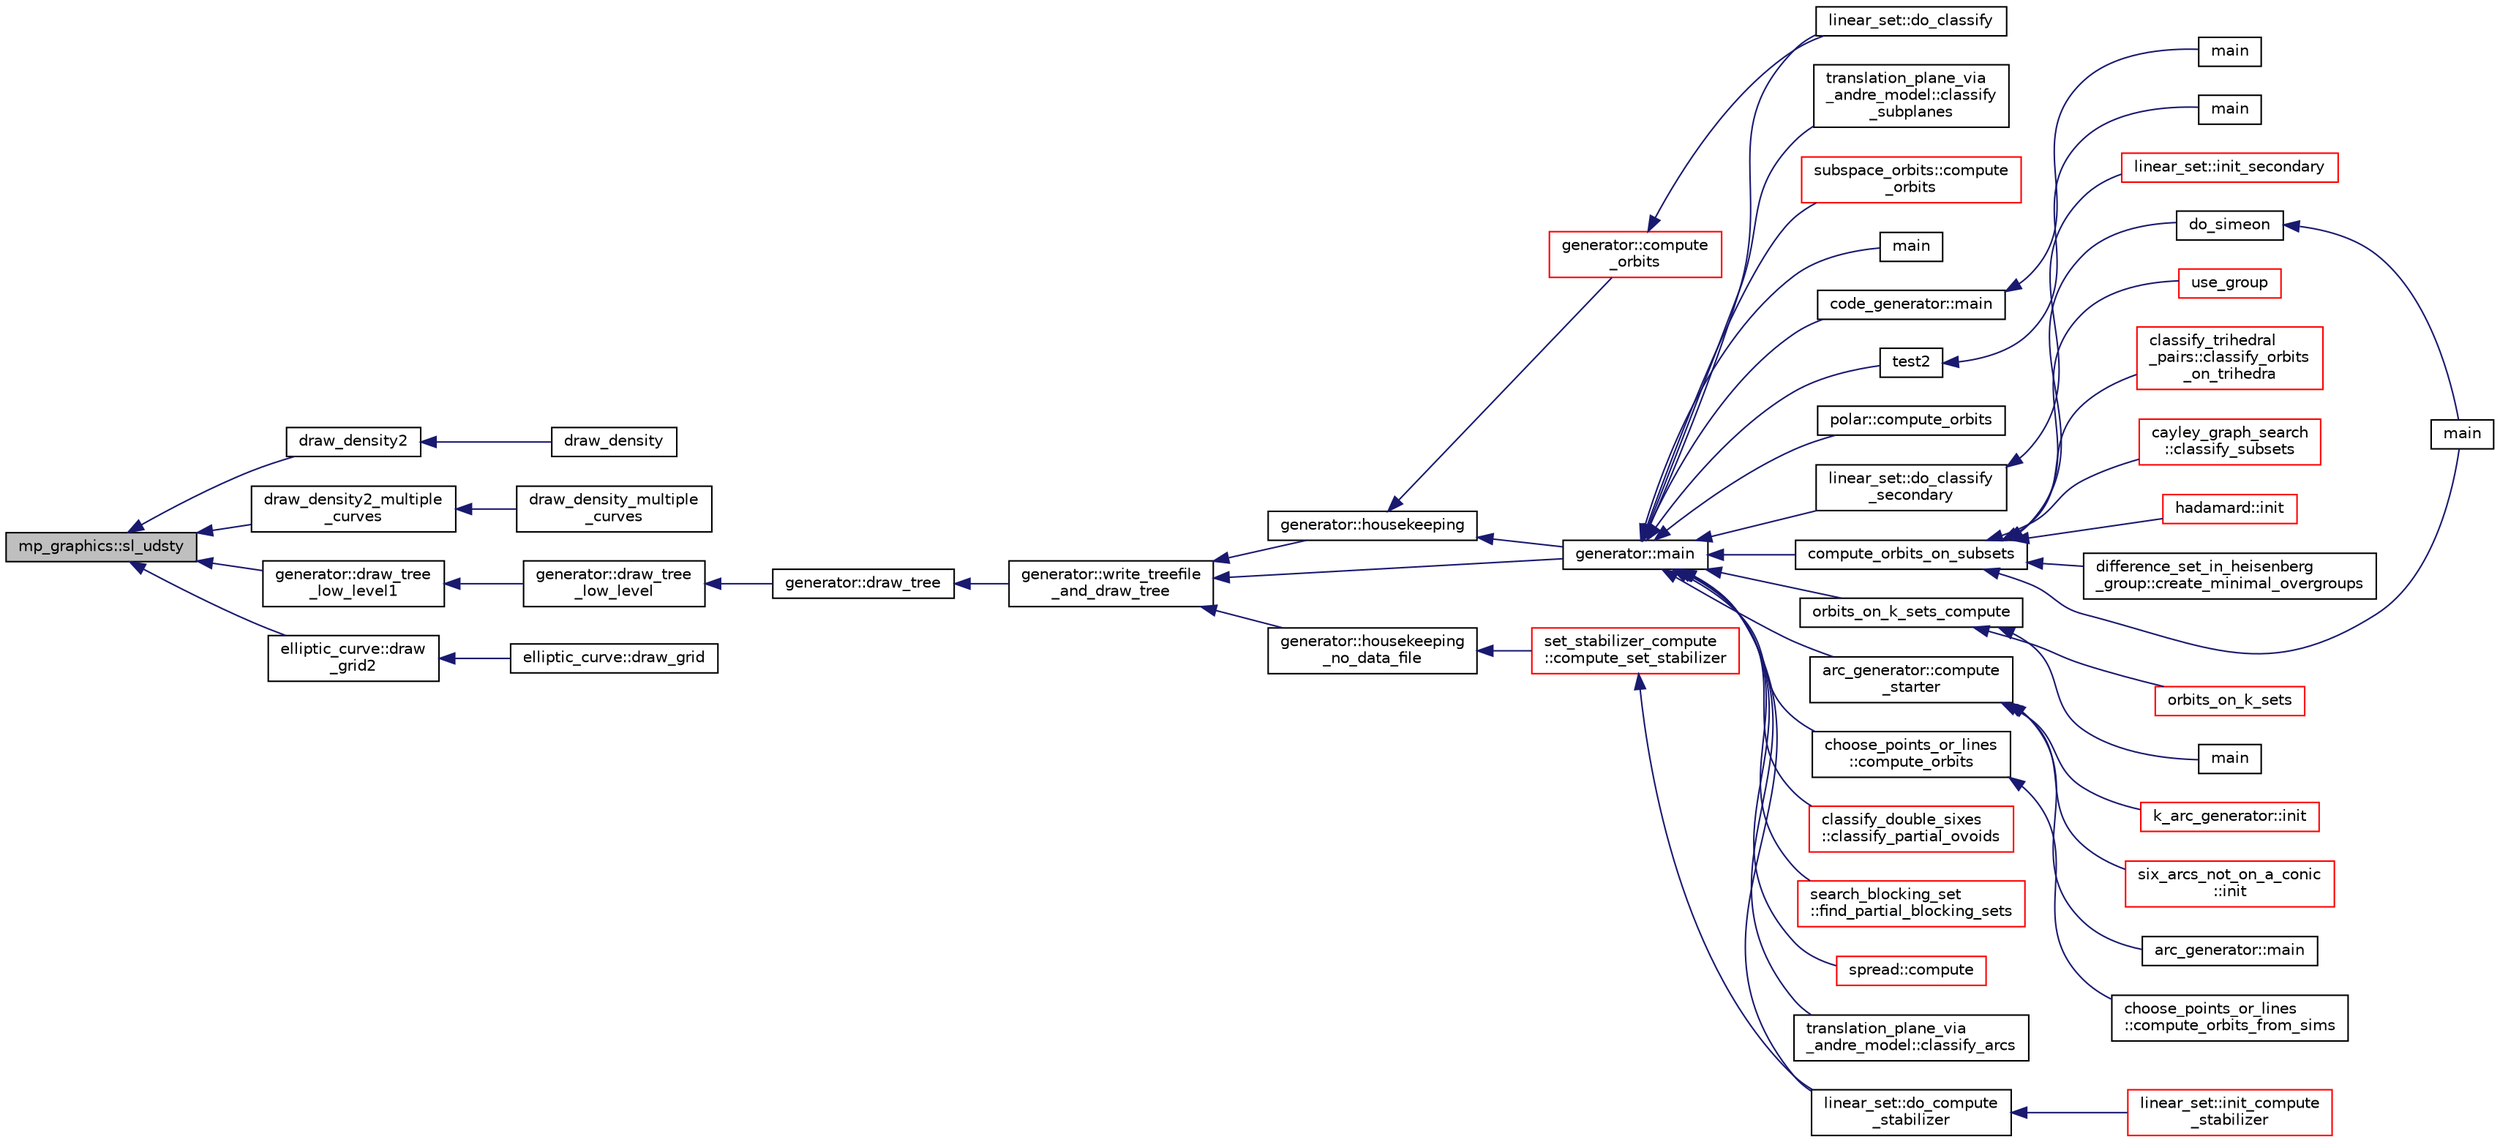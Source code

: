 digraph "mp_graphics::sl_udsty"
{
  edge [fontname="Helvetica",fontsize="10",labelfontname="Helvetica",labelfontsize="10"];
  node [fontname="Helvetica",fontsize="10",shape=record];
  rankdir="LR";
  Node7176 [label="mp_graphics::sl_udsty",height=0.2,width=0.4,color="black", fillcolor="grey75", style="filled", fontcolor="black"];
  Node7176 -> Node7177 [dir="back",color="midnightblue",fontsize="10",style="solid",fontname="Helvetica"];
  Node7177 [label="draw_density2",height=0.2,width=0.4,color="black", fillcolor="white", style="filled",URL="$de/dea/plot_8_c.html#a4325acc4eb31709cb6d3e5055c5196de"];
  Node7177 -> Node7178 [dir="back",color="midnightblue",fontsize="10",style="solid",fontname="Helvetica"];
  Node7178 [label="draw_density",height=0.2,width=0.4,color="black", fillcolor="white", style="filled",URL="$de/dea/plot_8_c.html#aacb709615412b4c930421172d579dbba"];
  Node7176 -> Node7179 [dir="back",color="midnightblue",fontsize="10",style="solid",fontname="Helvetica"];
  Node7179 [label="draw_density2_multiple\l_curves",height=0.2,width=0.4,color="black", fillcolor="white", style="filled",URL="$de/dea/plot_8_c.html#ac9b4203b5c6e28f5af87331deeb2142b"];
  Node7179 -> Node7180 [dir="back",color="midnightblue",fontsize="10",style="solid",fontname="Helvetica"];
  Node7180 [label="draw_density_multiple\l_curves",height=0.2,width=0.4,color="black", fillcolor="white", style="filled",URL="$de/dea/plot_8_c.html#ae8316e657aaea4fb3b6056fa2079764e"];
  Node7176 -> Node7181 [dir="back",color="midnightblue",fontsize="10",style="solid",fontname="Helvetica"];
  Node7181 [label="generator::draw_tree\l_low_level1",height=0.2,width=0.4,color="black", fillcolor="white", style="filled",URL="$d7/d73/classgenerator.html#a05c91a8f773c25fbad2e806201d5f0d3"];
  Node7181 -> Node7182 [dir="back",color="midnightblue",fontsize="10",style="solid",fontname="Helvetica"];
  Node7182 [label="generator::draw_tree\l_low_level",height=0.2,width=0.4,color="black", fillcolor="white", style="filled",URL="$d7/d73/classgenerator.html#a7ec4c0902ecfc19049792b60526ae446"];
  Node7182 -> Node7183 [dir="back",color="midnightblue",fontsize="10",style="solid",fontname="Helvetica"];
  Node7183 [label="generator::draw_tree",height=0.2,width=0.4,color="black", fillcolor="white", style="filled",URL="$d7/d73/classgenerator.html#ae3d68e3de8f4a5decdaef2d8008cd4a6"];
  Node7183 -> Node7184 [dir="back",color="midnightblue",fontsize="10",style="solid",fontname="Helvetica"];
  Node7184 [label="generator::write_treefile\l_and_draw_tree",height=0.2,width=0.4,color="black", fillcolor="white", style="filled",URL="$d7/d73/classgenerator.html#a70c78f45dba413014287e8cde2f7d6b5"];
  Node7184 -> Node7185 [dir="back",color="midnightblue",fontsize="10",style="solid",fontname="Helvetica"];
  Node7185 [label="generator::main",height=0.2,width=0.4,color="black", fillcolor="white", style="filled",URL="$d7/d73/classgenerator.html#a01abff8e9f231bf0d82e2e8e0061f242"];
  Node7185 -> Node7186 [dir="back",color="midnightblue",fontsize="10",style="solid",fontname="Helvetica"];
  Node7186 [label="main",height=0.2,width=0.4,color="black", fillcolor="white", style="filled",URL="$d2/d11/codes_8h.html#a217dbf8b442f20279ea00b898af96f52"];
  Node7185 -> Node7187 [dir="back",color="midnightblue",fontsize="10",style="solid",fontname="Helvetica"];
  Node7187 [label="code_generator::main",height=0.2,width=0.4,color="black", fillcolor="white", style="filled",URL="$db/d37/classcode__generator.html#ab3cf3a306e4032c2b471ac95321c599f"];
  Node7187 -> Node7188 [dir="back",color="midnightblue",fontsize="10",style="solid",fontname="Helvetica"];
  Node7188 [label="main",height=0.2,width=0.4,color="black", fillcolor="white", style="filled",URL="$d4/d4f/codes_8_c.html#a217dbf8b442f20279ea00b898af96f52"];
  Node7185 -> Node7189 [dir="back",color="midnightblue",fontsize="10",style="solid",fontname="Helvetica"];
  Node7189 [label="test2",height=0.2,width=0.4,color="black", fillcolor="white", style="filled",URL="$d9/db0/factor__space_8_c.html#a39d73a812e5fd8f1bc111e948368cb10"];
  Node7189 -> Node7190 [dir="back",color="midnightblue",fontsize="10",style="solid",fontname="Helvetica"];
  Node7190 [label="main",height=0.2,width=0.4,color="black", fillcolor="white", style="filled",URL="$d9/db0/factor__space_8_c.html#a3c04138a5bfe5d72780bb7e82a18e627"];
  Node7185 -> Node7191 [dir="back",color="midnightblue",fontsize="10",style="solid",fontname="Helvetica"];
  Node7191 [label="polar::compute_orbits",height=0.2,width=0.4,color="black", fillcolor="white", style="filled",URL="$da/d1c/classpolar.html#ac4c3c4f95d14c74ff4a3ec3f3479a1da"];
  Node7185 -> Node7192 [dir="back",color="midnightblue",fontsize="10",style="solid",fontname="Helvetica"];
  Node7192 [label="linear_set::do_classify",height=0.2,width=0.4,color="black", fillcolor="white", style="filled",URL="$dd/d86/classlinear__set.html#a3eb2dbce7fa8b71901dfc12f288ddd0c"];
  Node7185 -> Node7193 [dir="back",color="midnightblue",fontsize="10",style="solid",fontname="Helvetica"];
  Node7193 [label="linear_set::do_classify\l_secondary",height=0.2,width=0.4,color="black", fillcolor="white", style="filled",URL="$dd/d86/classlinear__set.html#a47eb7f9995f3343abd3bdfbf9a9a9162"];
  Node7193 -> Node7194 [dir="back",color="midnightblue",fontsize="10",style="solid",fontname="Helvetica"];
  Node7194 [label="linear_set::init_secondary",height=0.2,width=0.4,color="red", fillcolor="white", style="filled",URL="$dd/d86/classlinear__set.html#a7bf8cd7805559b5762921687a7c1ed97"];
  Node7185 -> Node7196 [dir="back",color="midnightblue",fontsize="10",style="solid",fontname="Helvetica"];
  Node7196 [label="linear_set::do_compute\l_stabilizer",height=0.2,width=0.4,color="black", fillcolor="white", style="filled",URL="$dd/d86/classlinear__set.html#ae8f58ded28fb5370f4459cca42b7463b"];
  Node7196 -> Node7197 [dir="back",color="midnightblue",fontsize="10",style="solid",fontname="Helvetica"];
  Node7197 [label="linear_set::init_compute\l_stabilizer",height=0.2,width=0.4,color="red", fillcolor="white", style="filled",URL="$dd/d86/classlinear__set.html#a0cc3eaec1896fdc977b62e94623b055b"];
  Node7185 -> Node7199 [dir="back",color="midnightblue",fontsize="10",style="solid",fontname="Helvetica"];
  Node7199 [label="compute_orbits_on_subsets",height=0.2,width=0.4,color="black", fillcolor="white", style="filled",URL="$d3/d35/snakes__and__ladders__global_8_c.html#af33697aede0480110b1227f727252637"];
  Node7199 -> Node7200 [dir="back",color="midnightblue",fontsize="10",style="solid",fontname="Helvetica"];
  Node7200 [label="cayley_graph_search\l::classify_subsets",height=0.2,width=0.4,color="red", fillcolor="white", style="filled",URL="$de/dae/classcayley__graph__search.html#a4cf8a90752e018a281481ac80ad52c4b"];
  Node7199 -> Node7203 [dir="back",color="midnightblue",fontsize="10",style="solid",fontname="Helvetica"];
  Node7203 [label="hadamard::init",height=0.2,width=0.4,color="red", fillcolor="white", style="filled",URL="$d7/dbb/classhadamard.html#a16af359850b8bdd0d2a73e260d496c33"];
  Node7199 -> Node7205 [dir="back",color="midnightblue",fontsize="10",style="solid",fontname="Helvetica"];
  Node7205 [label="difference_set_in_heisenberg\l_group::create_minimal_overgroups",height=0.2,width=0.4,color="black", fillcolor="white", style="filled",URL="$de/d8a/classdifference__set__in__heisenberg__group.html#a9bde5ad5da3ebaebf98fbfd3e8110b79"];
  Node7199 -> Node7206 [dir="back",color="midnightblue",fontsize="10",style="solid",fontname="Helvetica"];
  Node7206 [label="main",height=0.2,width=0.4,color="black", fillcolor="white", style="filled",URL="$d5/d13/simeon_8_c.html#ae66f6b31b5ad750f1fe042a706a4e3d4"];
  Node7199 -> Node7207 [dir="back",color="midnightblue",fontsize="10",style="solid",fontname="Helvetica"];
  Node7207 [label="do_simeon",height=0.2,width=0.4,color="black", fillcolor="white", style="filled",URL="$d5/d13/simeon_8_c.html#a36cf3f9cb484fa44da7a7dfcbe9385d0"];
  Node7207 -> Node7206 [dir="back",color="midnightblue",fontsize="10",style="solid",fontname="Helvetica"];
  Node7199 -> Node7208 [dir="back",color="midnightblue",fontsize="10",style="solid",fontname="Helvetica"];
  Node7208 [label="use_group",height=0.2,width=0.4,color="red", fillcolor="white", style="filled",URL="$d9/d9f/all__cliques_8_c.html#aba62531e97173264c39afe2c7857af31"];
  Node7199 -> Node7210 [dir="back",color="midnightblue",fontsize="10",style="solid",fontname="Helvetica"];
  Node7210 [label="classify_trihedral\l_pairs::classify_orbits\l_on_trihedra",height=0.2,width=0.4,color="red", fillcolor="white", style="filled",URL="$d1/d21/classclassify__trihedral__pairs.html#a99625621bfba4bb65b3d60304b306539"];
  Node7185 -> Node7217 [dir="back",color="midnightblue",fontsize="10",style="solid",fontname="Helvetica"];
  Node7217 [label="orbits_on_k_sets_compute",height=0.2,width=0.4,color="black", fillcolor="white", style="filled",URL="$d3/d35/snakes__and__ladders__global_8_c.html#a96743526b15703539d544499276aaa71"];
  Node7217 -> Node7218 [dir="back",color="midnightblue",fontsize="10",style="solid",fontname="Helvetica"];
  Node7218 [label="main",height=0.2,width=0.4,color="black", fillcolor="white", style="filled",URL="$d9/d5f/example__fano__plane_8_c.html#ae66f6b31b5ad750f1fe042a706a4e3d4"];
  Node7217 -> Node7219 [dir="back",color="midnightblue",fontsize="10",style="solid",fontname="Helvetica"];
  Node7219 [label="orbits_on_k_sets",height=0.2,width=0.4,color="red", fillcolor="white", style="filled",URL="$d3/d35/snakes__and__ladders__global_8_c.html#afe3d79116aa8b4d1a93d444a3a979b6e"];
  Node7185 -> Node7228 [dir="back",color="midnightblue",fontsize="10",style="solid",fontname="Helvetica"];
  Node7228 [label="arc_generator::compute\l_starter",height=0.2,width=0.4,color="black", fillcolor="white", style="filled",URL="$d4/d21/classarc__generator.html#aad1dcec3a1c302e743d574bd1ac857d9"];
  Node7228 -> Node7227 [dir="back",color="midnightblue",fontsize="10",style="solid",fontname="Helvetica"];
  Node7227 [label="arc_generator::main",height=0.2,width=0.4,color="black", fillcolor="white", style="filled",URL="$d4/d21/classarc__generator.html#ad80140b51b165dad1fe6ab232be7829a"];
  Node7228 -> Node7229 [dir="back",color="midnightblue",fontsize="10",style="solid",fontname="Helvetica"];
  Node7229 [label="k_arc_generator::init",height=0.2,width=0.4,color="red", fillcolor="white", style="filled",URL="$d6/dd8/classk__arc__generator.html#a6036d9f52ede9f8ca681505626b5361d"];
  Node7228 -> Node7231 [dir="back",color="midnightblue",fontsize="10",style="solid",fontname="Helvetica"];
  Node7231 [label="six_arcs_not_on_a_conic\l::init",height=0.2,width=0.4,color="red", fillcolor="white", style="filled",URL="$d8/de6/classsix__arcs__not__on__a__conic.html#a7a4d5cf8a098488729934cfa8a70944a"];
  Node7185 -> Node7233 [dir="back",color="midnightblue",fontsize="10",style="solid",fontname="Helvetica"];
  Node7233 [label="choose_points_or_lines\l::compute_orbits",height=0.2,width=0.4,color="black", fillcolor="white", style="filled",URL="$d6/d75/classchoose__points__or__lines.html#adc353e2d41dc8a39563322c8cdd85f61"];
  Node7233 -> Node7234 [dir="back",color="midnightblue",fontsize="10",style="solid",fontname="Helvetica"];
  Node7234 [label="choose_points_or_lines\l::compute_orbits_from_sims",height=0.2,width=0.4,color="black", fillcolor="white", style="filled",URL="$d6/d75/classchoose__points__or__lines.html#a4fcac2dadf459d7c75187a00a4bd64aa"];
  Node7185 -> Node7235 [dir="back",color="midnightblue",fontsize="10",style="solid",fontname="Helvetica"];
  Node7235 [label="classify_double_sixes\l::classify_partial_ovoids",height=0.2,width=0.4,color="red", fillcolor="white", style="filled",URL="$dd/d23/classclassify__double__sixes.html#a2253fca143a0e8a3e39655eb05668ae9"];
  Node7185 -> Node7237 [dir="back",color="midnightblue",fontsize="10",style="solid",fontname="Helvetica"];
  Node7237 [label="search_blocking_set\l::find_partial_blocking_sets",height=0.2,width=0.4,color="red", fillcolor="white", style="filled",URL="$dc/d36/classsearch__blocking__set.html#ad3fdb3d356db75a02c406bc9d4e9e9b6"];
  Node7185 -> Node7239 [dir="back",color="midnightblue",fontsize="10",style="solid",fontname="Helvetica"];
  Node7239 [label="spread::compute",height=0.2,width=0.4,color="red", fillcolor="white", style="filled",URL="$da/dc1/classspread.html#a9674466d3e03b8dad79882299c638a21"];
  Node7185 -> Node7241 [dir="back",color="midnightblue",fontsize="10",style="solid",fontname="Helvetica"];
  Node7241 [label="translation_plane_via\l_andre_model::classify_arcs",height=0.2,width=0.4,color="black", fillcolor="white", style="filled",URL="$d1/dcc/classtranslation__plane__via__andre__model.html#ac8f002e812a8b152d41e806688601c5e"];
  Node7185 -> Node7242 [dir="back",color="midnightblue",fontsize="10",style="solid",fontname="Helvetica"];
  Node7242 [label="translation_plane_via\l_andre_model::classify\l_subplanes",height=0.2,width=0.4,color="black", fillcolor="white", style="filled",URL="$d1/dcc/classtranslation__plane__via__andre__model.html#a794fefa95f0a7f7b887133375988ee55"];
  Node7185 -> Node7243 [dir="back",color="midnightblue",fontsize="10",style="solid",fontname="Helvetica"];
  Node7243 [label="subspace_orbits::compute\l_orbits",height=0.2,width=0.4,color="red", fillcolor="white", style="filled",URL="$d2/d9f/classsubspace__orbits.html#a2778f8d49cde1675de1ef6acfe180b63"];
  Node7184 -> Node7245 [dir="back",color="midnightblue",fontsize="10",style="solid",fontname="Helvetica"];
  Node7245 [label="generator::housekeeping",height=0.2,width=0.4,color="black", fillcolor="white", style="filled",URL="$d7/d73/classgenerator.html#aaf2bd92e8f74eb9fbc3244a6dde6f78c"];
  Node7245 -> Node7246 [dir="back",color="midnightblue",fontsize="10",style="solid",fontname="Helvetica"];
  Node7246 [label="generator::compute\l_orbits",height=0.2,width=0.4,color="red", fillcolor="white", style="filled",URL="$d7/d73/classgenerator.html#a23989bc20ecaaed39c4119c758367f40"];
  Node7246 -> Node7192 [dir="back",color="midnightblue",fontsize="10",style="solid",fontname="Helvetica"];
  Node7245 -> Node7185 [dir="back",color="midnightblue",fontsize="10",style="solid",fontname="Helvetica"];
  Node7184 -> Node7248 [dir="back",color="midnightblue",fontsize="10",style="solid",fontname="Helvetica"];
  Node7248 [label="generator::housekeeping\l_no_data_file",height=0.2,width=0.4,color="black", fillcolor="white", style="filled",URL="$d7/d73/classgenerator.html#a6c09d8dc65abd5c79f3310e8293a56d8"];
  Node7248 -> Node7249 [dir="back",color="midnightblue",fontsize="10",style="solid",fontname="Helvetica"];
  Node7249 [label="set_stabilizer_compute\l::compute_set_stabilizer",height=0.2,width=0.4,color="red", fillcolor="white", style="filled",URL="$d8/dc6/classset__stabilizer__compute.html#ad4f92074322e98c7cd0ed5d4f8486b76"];
  Node7249 -> Node7196 [dir="back",color="midnightblue",fontsize="10",style="solid",fontname="Helvetica"];
  Node7176 -> Node7254 [dir="back",color="midnightblue",fontsize="10",style="solid",fontname="Helvetica"];
  Node7254 [label="elliptic_curve::draw\l_grid2",height=0.2,width=0.4,color="black", fillcolor="white", style="filled",URL="$d3/dea/classelliptic__curve.html#a20f858541aed9bfaabdf69b10f18cdbe"];
  Node7254 -> Node7255 [dir="back",color="midnightblue",fontsize="10",style="solid",fontname="Helvetica"];
  Node7255 [label="elliptic_curve::draw_grid",height=0.2,width=0.4,color="black", fillcolor="white", style="filled",URL="$d3/dea/classelliptic__curve.html#afa9d40e1a626257ad802bdb5a157ad0a"];
}
